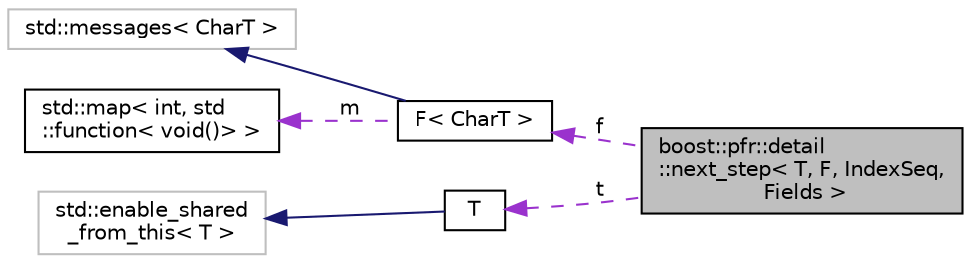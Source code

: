 digraph "boost::pfr::detail::next_step&lt; T, F, IndexSeq, Fields &gt;"
{
  edge [fontname="Helvetica",fontsize="10",labelfontname="Helvetica",labelfontsize="10"];
  node [fontname="Helvetica",fontsize="10",shape=record];
  rankdir="LR";
  Node1 [label="boost::pfr::detail\l::next_step\< T, F, IndexSeq,\l Fields \>",height=0.2,width=0.4,color="black", fillcolor="grey75", style="filled", fontcolor="black"];
  Node2 -> Node1 [dir="back",color="darkorchid3",fontsize="10",style="dashed",label=" f" ];
  Node2 [label="F\< CharT \>",height=0.2,width=0.4,color="black", fillcolor="white", style="filled",URL="$struct_f.html"];
  Node3 -> Node2 [dir="back",color="midnightblue",fontsize="10",style="solid"];
  Node3 [label="std::messages\< CharT \>",height=0.2,width=0.4,color="grey75", fillcolor="white", style="filled"];
  Node4 -> Node2 [dir="back",color="darkorchid3",fontsize="10",style="dashed",label=" m" ];
  Node4 [label="std::map\< int, std\l::function\< void()\> \>",height=0.2,width=0.4,color="black", fillcolor="white", style="filled",URL="$classstd_1_1map.html"];
  Node5 -> Node1 [dir="back",color="darkorchid3",fontsize="10",style="dashed",label=" t" ];
  Node5 [label="T",height=0.2,width=0.4,color="black", fillcolor="white", style="filled",URL="$struct_t.html"];
  Node6 -> Node5 [dir="back",color="midnightblue",fontsize="10",style="solid"];
  Node6 [label="std::enable_shared\l_from_this\< T \>",height=0.2,width=0.4,color="grey75", fillcolor="white", style="filled"];
}
